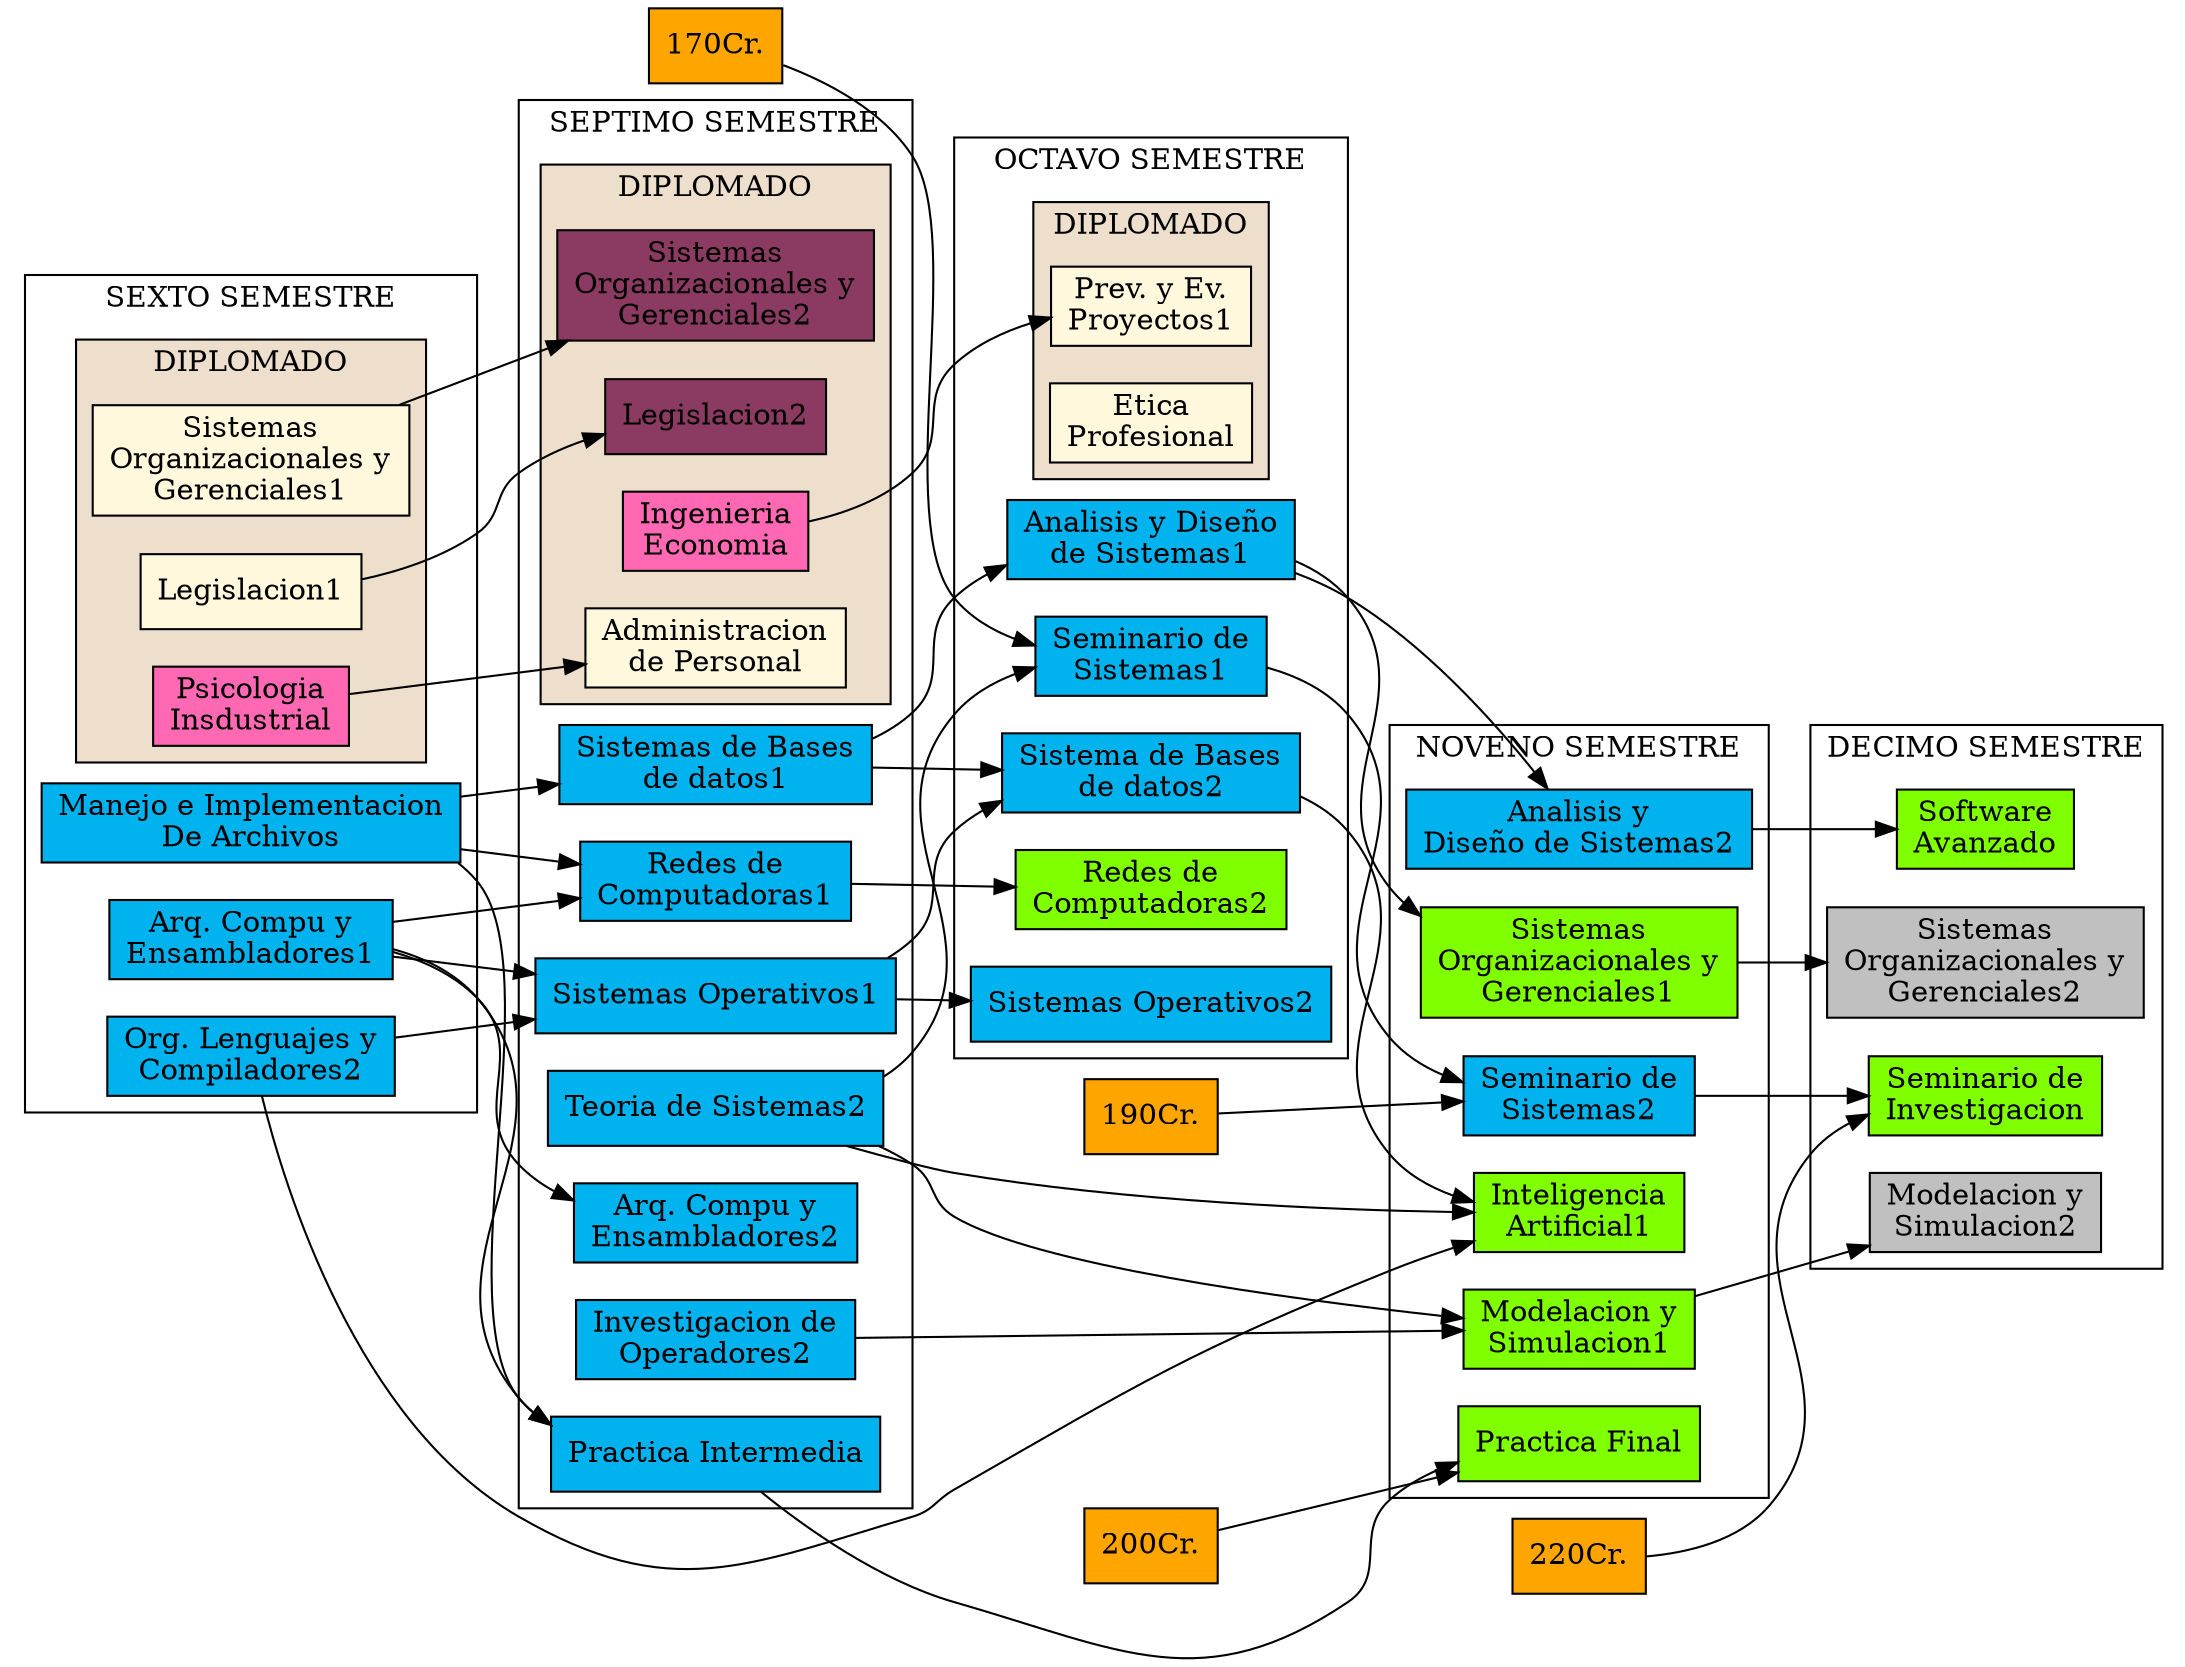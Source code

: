  digraph G{
    /*green33
    yellow11
    gray
    gold3
    red2
    skyblue

    deepskyblue2
    chartreuse

    forestgreen
    orange
    */
    //splines="true"
    rankdir =LR
    // SEXTO SEMESTRE
    node1 [label="Manejo e Implementacion\nDe Archivos",style=filled,fillcolor=deepskyblue2,shape=box]
    node2 [label="Arq. Compu y\nEnsambladores1",style=filled,fillcolor=deepskyblue2,shape=box]
    node3 [label="Org. Lenguajes y\nCompiladores2",style=filled,fillcolor=deepskyblue2,shape=box]
    // SEPTIMO SEMESTRE
    node4 [label="Teoria de Sistemas2",style=filled,fillcolor=deepskyblue2,shape=box]
    node5 [label="Sistemas Operativos1",style=filled,fillcolor=deepskyblue2,shape=box]
    node6 [label="Arq. Compu y\nEnsambladores2",style=filled,fillcolor=deepskyblue2,shape=box]
    node7 [label="Redes de\nComputadoras1",style=filled,fillcolor=deepskyblue2,shape=box]
    node8 [label="Sistemas de Bases\nde datos1",style=filled,fillcolor=deepskyblue2,shape=box]
    node9 [label="Investigacion de\nOperadores2",style=filled,fillcolor=deepskyblue2,shape=box]
    node10 [label="Practica Intermedia",style=filled,fillcolor=deepskyblue2,shape=box]
    // OCTAVO SEMESTRE
    node11 [label="Sistemas Operativos2",style=filled,fillcolor=deepskyblue2,shape=box]
    node12 [label="Redes de\nComputadoras2",style=filled,fillcolor=chartreuse,shape=box]
    node13 [label="Sistema de Bases\nde datos2",style=filled,fillcolor=deepskyblue2,shape=box]
    node14 [label="Analisis y Diseño\nde Sistemas1",style=filled,fillcolor=deepskyblue2,shape=box]
    node15 [label="Seminario de\nSistemas1",style=filled,fillcolor=deepskyblue2,shape=box]
    // NOVENO SEMESTRE
    node16 [label="Modelacion y\nSimulacion1",style=filled,fillcolor=chartreuse,shape=box]
    node17 [label="Sistemas\nOrganizacionales y\nGerenciales1",style=filled,fillcolor=chartreuse,shape=box]
    node18 [label="Inteligencia\nArtificial1",style=filled,fillcolor=chartreuse,shape=box]
    node19 [label="Analisis y\nDiseño de Sistemas2",style=filled,fillcolor=deepskyblue2,shape=box]
    node20 [label="Seminario de\nSistemas2",style=filled,fillcolor=deepskyblue2,shape=box]
    node21 [label="Practica Final",style=filled,fillcolor=chartreuse,shape=box]
    // DECIMO SEMESTRE
    node22 [label="Sistemas\nOrganizacionales y\nGerenciales2",style=filled,fillcolor=gray,shape=box]
    node23 [label="Modelacion y\nSimulacion2",style=filled,fillcolor=gray,shape=box]
    node24 [label="Software\nAvanzado",style=filled,fillcolor=chartreuse,shape=box]
    node25 [label="Seminario de\nInvestigacion",style=filled,fillcolor=chartreuse,shape=box]


    // CURSOS DEL DIPLOMADO
    node26 [label="Sistemas\nOrganizacionales y\nGerenciales1",style=filled,fillcolor=cornsilk,shape=box]
    node27 [label="Sistemas\nOrganizacionales y\nGerenciales2",style=filled,fillcolor=hotpink4,shape=box]
    node28 [label="Legislacion1",style=filled,fillcolor=cornsilk,shape=box]
    node29 [label="Psicologia\nInsdustrial",style=filled,fillcolor=hotpink,shape=box]
    node30 [label="Administracion\nde Personal",style=filled,fillcolor=cornsilk,shape=box]
    node31 [label="Ingenieria\nEconomia",style=filled,fillcolor=hotpink,shape=box]
    node32 [label="Prev. y Ev.\nProyectos1",style=filled,fillcolor=cornsilk,shape=box]
    node33 [label="Etica\nProfesional",style=filled,fillcolor=cornsilk,shape=box]
    node34 [label="Legislacion2",style=filled,fillcolor=hotpink4,shape=box]
    

    //CREDITOS
    credito1 [label="170Cr.",style=filled,fillcolor=orange,shape=box]
    credito2 [label="190Cr.",style=filled,fillcolor=orange,shape=box]
    credito3 [label="200Cr.",style=filled,fillcolor=orange,shape=box]
    credito4 [label="220Cr.",style=filled,fillcolor=orange,shape=box]
    

    subgraph cluster1{
        label="SEXTO SEMESTRE"
        node1
        node2
        node3
        subgraph cluster1_1{
            label="DIPLOMADO"
            style=filled
            fillcolor=antiquewhite2
            node26
            node28
            node29
        }
    }

    subgraph cluster2{
        label="SEPTIMO SEMESTRE"
        node4
        node9
        node5
        node6
        node7
        node8
        node10
        
        subgraph cluster2_1{
            label="DIPLOMADO"
            style=filled
            fillcolor=antiquewhite2
            node27
            node30
            node34
            node31
        }
    }

    subgraph cluster3{
        label="OCTAVO SEMESTRE"
        node11
        node12
        node13
        node14
        node15
        
        subgraph cluster2_1{
            label="DIPLOMADO"
            style=filled
            fillcolor=antiquewhite2
            node32
            node33
        }
    }

    subgraph cluster4{
        label="NOVENO SEMESTRE"
        node16
        node17
        node18
        node19
        node20
        node21
    }

    subgraph cluster5{
        label="DECIMO SEMESTRE"
        node22
        node23
        node24
        node25
    }
    
    /*
    subgraph cluster6{
        rankdir =LR
        label="DIPLOMADO INDUSTRIAL"
        node26
        node27
        node28
        node29
        node30
        node31
        node32
        node33
    }*/
    
    //SEMESTRE 6-7
    node3->node5 
    node2->node5 
    node2->node6 
    node2->node7 
    node1->node7 
    node1->node8 

    node1->node10 
    node2->node10 

    //SEMESTRE 7-8
    node5->node11 
    node7->node12 
    node8->node13 
    node5->node13 
    node8->node14 
    node4->node15 

    //SEMESTRE 8-9
    node4->node16 
    node9->node16 
    node3->node18 
    node13->node18 
    node4->node18 
    node14->node19 
    node14->node17 
    node15->node20 
    node10->node21 

    //SEMESTRE 9-10
    node17->node22 
    node16->node23 
    node19->node24 
    node20->node25 

    //CON CREDITOS
    credito1->node15 
    credito2->node20 
    credito3->node21 
    credito4->node25 
    
    //DIPLOMADO
    node26->node27
    node28->node34
    node29->node30
    node31->node32
    

}